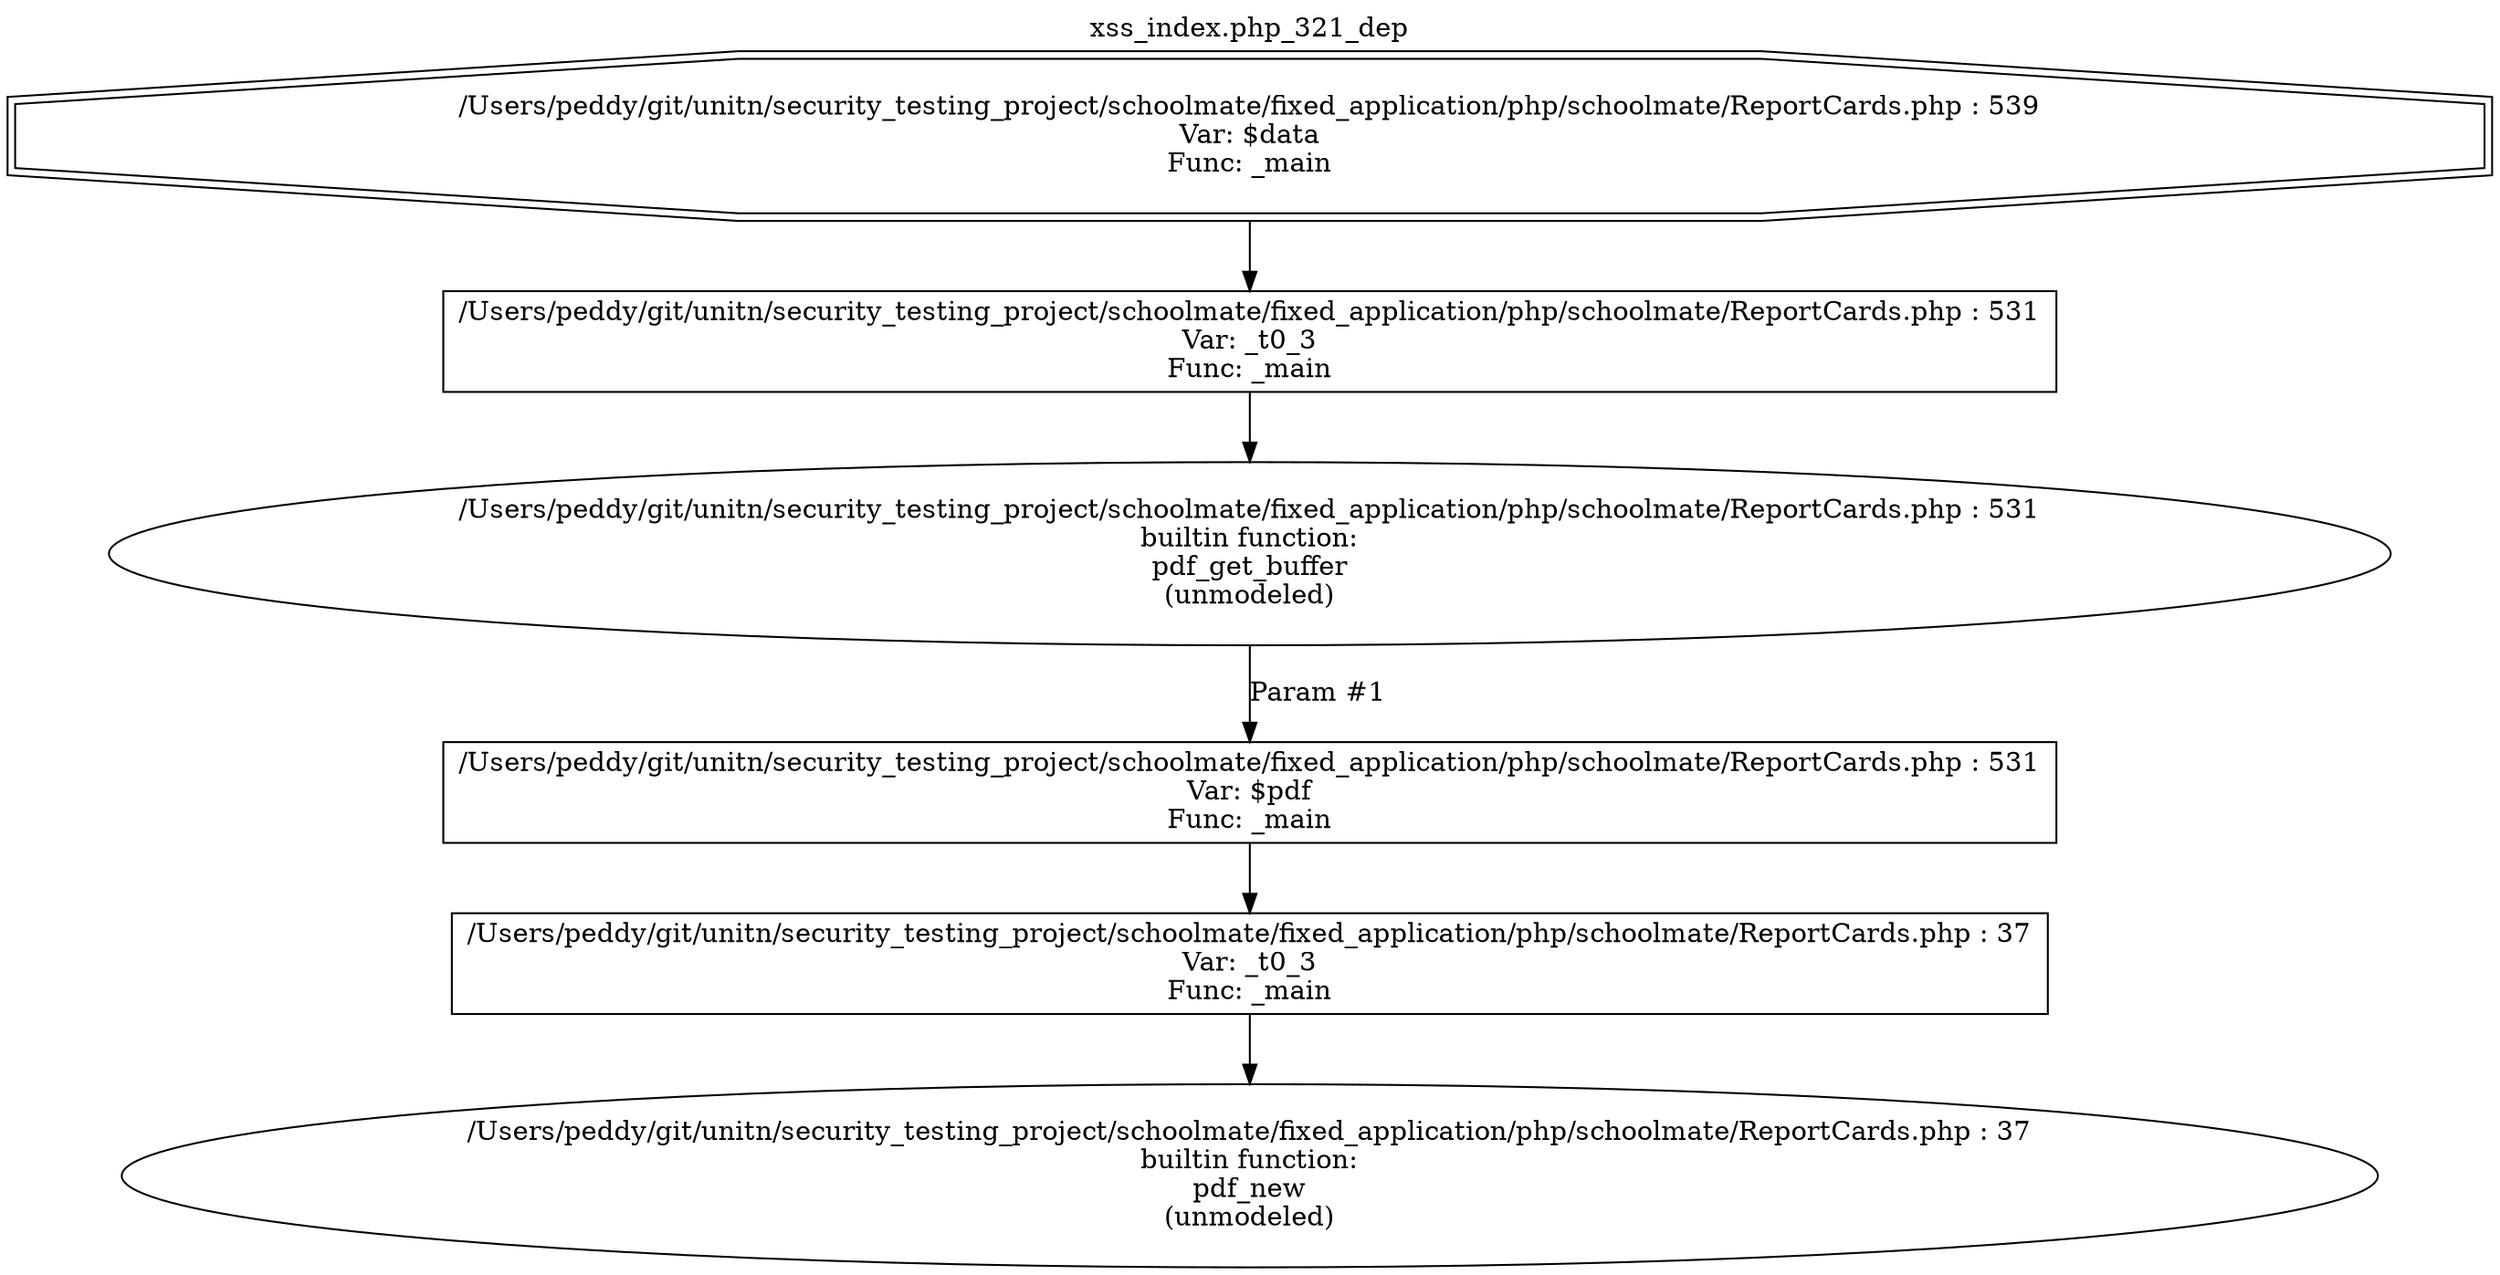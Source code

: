 digraph cfg {
  label="xss_index.php_321_dep";
  labelloc=t;
  n1 [shape=doubleoctagon, label="/Users/peddy/git/unitn/security_testing_project/schoolmate/fixed_application/php/schoolmate/ReportCards.php : 539\nVar: $data\nFunc: _main\n"];
  n2 [shape=box, label="/Users/peddy/git/unitn/security_testing_project/schoolmate/fixed_application/php/schoolmate/ReportCards.php : 531\nVar: _t0_3\nFunc: _main\n"];
  n3 [shape=ellipse, label="/Users/peddy/git/unitn/security_testing_project/schoolmate/fixed_application/php/schoolmate/ReportCards.php : 531\nbuiltin function:\npdf_get_buffer\n(unmodeled)\n"];
  n4 [shape=box, label="/Users/peddy/git/unitn/security_testing_project/schoolmate/fixed_application/php/schoolmate/ReportCards.php : 531\nVar: $pdf\nFunc: _main\n"];
  n5 [shape=box, label="/Users/peddy/git/unitn/security_testing_project/schoolmate/fixed_application/php/schoolmate/ReportCards.php : 37\nVar: _t0_3\nFunc: _main\n"];
  n6 [shape=ellipse, label="/Users/peddy/git/unitn/security_testing_project/schoolmate/fixed_application/php/schoolmate/ReportCards.php : 37\nbuiltin function:\npdf_new\n(unmodeled)\n"];
  n2 -> n3;
  n5 -> n6;
  n4 -> n5;
  n3 -> n4[label="Param #1"];
  n1 -> n2;
}
